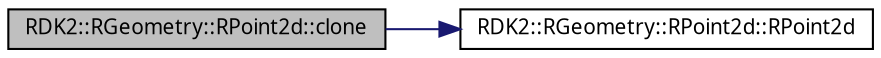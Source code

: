 digraph G
{
  edge [fontname="FreeSans.ttf",fontsize=10,labelfontname="FreeSans.ttf",labelfontsize=10];
  node [fontname="FreeSans.ttf",fontsize=10,shape=record];
  rankdir=LR;
  Node1 [label="RDK2::RGeometry::RPoint2d::clone",height=0.2,width=0.4,color="black", fillcolor="grey75", style="filled" fontcolor="black"];
  Node1 -> Node2 [color="midnightblue",fontsize=10,style="solid",fontname="FreeSans.ttf"];
  Node2 [label="RDK2::RGeometry::RPoint2d::RPoint2d",height=0.2,width=0.4,color="black", fillcolor="white", style="filled",URL="$struct_r_d_k2_1_1_r_geometry_1_1_r_point2d.html#8194bbd7055d1cc06536456213037800"];
}
